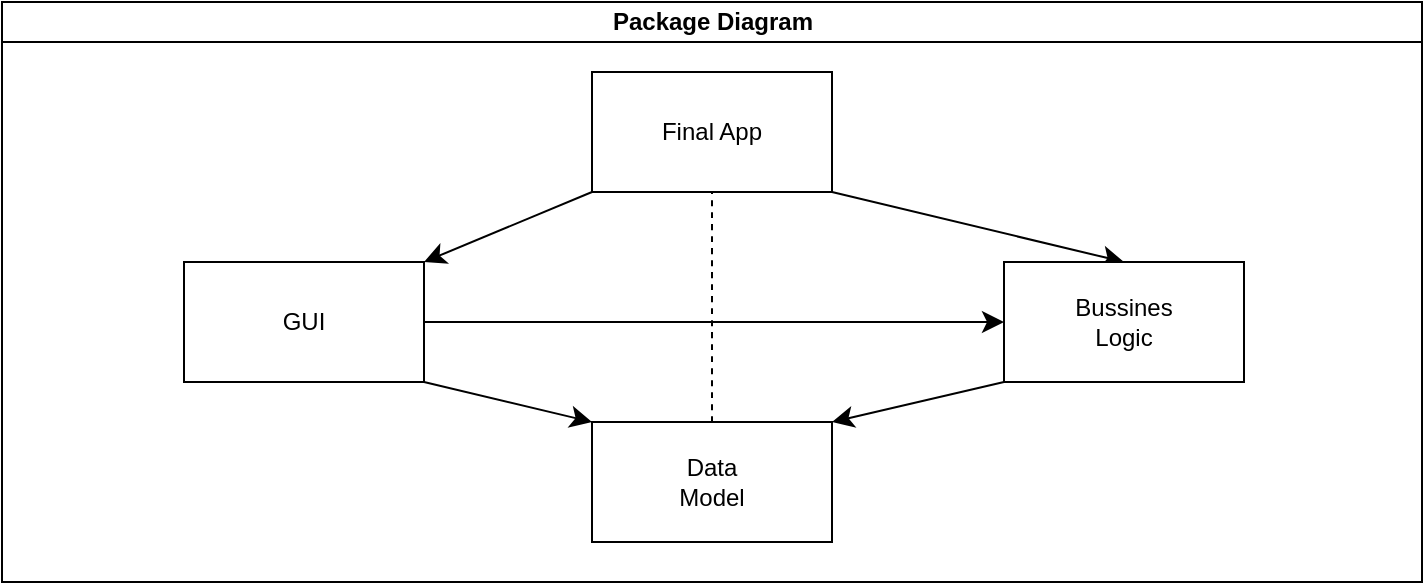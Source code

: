 <mxfile version="26.1.0">
  <diagram id="prtHgNgQTEPvFCAcTncT" name="Page-1">
    <mxGraphModel dx="724" dy="931" grid="1" gridSize="10" guides="1" tooltips="1" connect="1" arrows="1" fold="1" page="1" pageScale="1" pageWidth="827" pageHeight="1169" math="0" shadow="0">
      <root>
        <mxCell id="0" />
        <mxCell id="1" parent="0" />
        <mxCell id="dNxyNK7c78bLwvsdeMH5-11" value="Package Diagram" style="swimlane;html=1;startSize=20;horizontal=1;containerType=tree;glass=0;" parent="1" vertex="1">
          <mxGeometry x="59" y="90" width="710" height="290" as="geometry" />
        </mxCell>
        <mxCell id="SeNkFIjBgX9nJqlt8MPv-3" style="edgeStyle=none;curved=1;rounded=0;orthogonalLoop=1;jettySize=auto;html=1;exitX=1;exitY=0.75;exitDx=0;exitDy=0;fontSize=12;startSize=8;endSize=8;" edge="1" parent="dNxyNK7c78bLwvsdeMH5-11" source="SeNkFIjBgX9nJqlt8MPv-1" target="SeNkFIjBgX9nJqlt8MPv-2">
          <mxGeometry relative="1" as="geometry" />
        </mxCell>
        <mxCell id="SeNkFIjBgX9nJqlt8MPv-6" style="edgeStyle=none;curved=1;rounded=0;orthogonalLoop=1;jettySize=auto;html=1;exitX=0;exitY=1;exitDx=0;exitDy=0;entryX=1;entryY=0;entryDx=0;entryDy=0;fontSize=12;startSize=8;endSize=8;" edge="1" parent="dNxyNK7c78bLwvsdeMH5-11" source="SeNkFIjBgX9nJqlt8MPv-1" target="SeNkFIjBgX9nJqlt8MPv-4">
          <mxGeometry relative="1" as="geometry" />
        </mxCell>
        <mxCell id="SeNkFIjBgX9nJqlt8MPv-16" style="edgeStyle=none;curved=1;rounded=0;orthogonalLoop=1;jettySize=auto;html=1;exitX=1;exitY=1;exitDx=0;exitDy=0;entryX=0.5;entryY=0;entryDx=0;entryDy=0;fontSize=12;startSize=8;endSize=8;" edge="1" parent="dNxyNK7c78bLwvsdeMH5-11" source="SeNkFIjBgX9nJqlt8MPv-1" target="SeNkFIjBgX9nJqlt8MPv-7">
          <mxGeometry relative="1" as="geometry" />
        </mxCell>
        <mxCell id="SeNkFIjBgX9nJqlt8MPv-1" value="" style="rounded=0;whiteSpace=wrap;html=1;" vertex="1" parent="dNxyNK7c78bLwvsdeMH5-11">
          <mxGeometry x="295" y="35" width="120" height="60" as="geometry" />
        </mxCell>
        <mxCell id="SeNkFIjBgX9nJqlt8MPv-2" value="Final App" style="text;html=1;align=center;verticalAlign=middle;whiteSpace=wrap;rounded=0;" vertex="1" parent="dNxyNK7c78bLwvsdeMH5-11">
          <mxGeometry x="325" y="50" width="60" height="30" as="geometry" />
        </mxCell>
        <mxCell id="SeNkFIjBgX9nJqlt8MPv-20" style="edgeStyle=none;curved=1;rounded=0;orthogonalLoop=1;jettySize=auto;html=1;exitX=1;exitY=1;exitDx=0;exitDy=0;entryX=0;entryY=0;entryDx=0;entryDy=0;fontSize=12;startSize=8;endSize=8;" edge="1" parent="dNxyNK7c78bLwvsdeMH5-11" source="SeNkFIjBgX9nJqlt8MPv-4" target="SeNkFIjBgX9nJqlt8MPv-18">
          <mxGeometry relative="1" as="geometry" />
        </mxCell>
        <mxCell id="SeNkFIjBgX9nJqlt8MPv-4" value="" style="rounded=0;whiteSpace=wrap;html=1;" vertex="1" parent="dNxyNK7c78bLwvsdeMH5-11">
          <mxGeometry x="91" y="130" width="120" height="60" as="geometry" />
        </mxCell>
        <mxCell id="SeNkFIjBgX9nJqlt8MPv-21" style="edgeStyle=none;curved=1;rounded=0;orthogonalLoop=1;jettySize=auto;html=1;exitX=0;exitY=1;exitDx=0;exitDy=0;entryX=1;entryY=0;entryDx=0;entryDy=0;fontSize=12;startSize=8;endSize=8;" edge="1" parent="dNxyNK7c78bLwvsdeMH5-11" source="SeNkFIjBgX9nJqlt8MPv-7" target="SeNkFIjBgX9nJqlt8MPv-18">
          <mxGeometry relative="1" as="geometry" />
        </mxCell>
        <mxCell id="SeNkFIjBgX9nJqlt8MPv-7" value="" style="rounded=0;whiteSpace=wrap;html=1;" vertex="1" parent="dNxyNK7c78bLwvsdeMH5-11">
          <mxGeometry x="501" y="130" width="120" height="60" as="geometry" />
        </mxCell>
        <mxCell id="SeNkFIjBgX9nJqlt8MPv-9" value="" style="endArrow=classic;html=1;rounded=0;fontSize=12;startSize=8;endSize=8;curved=1;entryX=0;entryY=0.5;entryDx=0;entryDy=0;" edge="1" parent="dNxyNK7c78bLwvsdeMH5-11" target="SeNkFIjBgX9nJqlt8MPv-7">
          <mxGeometry width="50" height="50" relative="1" as="geometry">
            <mxPoint x="211" y="160" as="sourcePoint" />
            <mxPoint x="261" y="110" as="targetPoint" />
          </mxGeometry>
        </mxCell>
        <mxCell id="SeNkFIjBgX9nJqlt8MPv-13" value="GUI" style="text;html=1;align=center;verticalAlign=middle;whiteSpace=wrap;rounded=0;" vertex="1" parent="dNxyNK7c78bLwvsdeMH5-11">
          <mxGeometry x="121" y="145" width="60" height="30" as="geometry" />
        </mxCell>
        <mxCell id="SeNkFIjBgX9nJqlt8MPv-14" value="Bussines Logic" style="text;html=1;align=center;verticalAlign=middle;whiteSpace=wrap;rounded=0;" vertex="1" parent="dNxyNK7c78bLwvsdeMH5-11">
          <mxGeometry x="531" y="145" width="60" height="30" as="geometry" />
        </mxCell>
        <mxCell id="SeNkFIjBgX9nJqlt8MPv-18" value="" style="rounded=0;whiteSpace=wrap;html=1;" vertex="1" parent="dNxyNK7c78bLwvsdeMH5-11">
          <mxGeometry x="295" y="210" width="120" height="60" as="geometry" />
        </mxCell>
        <mxCell id="SeNkFIjBgX9nJqlt8MPv-19" value="Data Model" style="text;html=1;align=center;verticalAlign=middle;whiteSpace=wrap;rounded=0;" vertex="1" parent="dNxyNK7c78bLwvsdeMH5-11">
          <mxGeometry x="325" y="225" width="60" height="30" as="geometry" />
        </mxCell>
        <mxCell id="SeNkFIjBgX9nJqlt8MPv-25" value="" style="endArrow=none;dashed=1;html=1;rounded=0;fontSize=12;startSize=8;endSize=8;curved=1;entryX=0.5;entryY=1;entryDx=0;entryDy=0;exitX=0.5;exitY=0;exitDx=0;exitDy=0;" edge="1" parent="dNxyNK7c78bLwvsdeMH5-11" source="SeNkFIjBgX9nJqlt8MPv-18" target="SeNkFIjBgX9nJqlt8MPv-1">
          <mxGeometry width="50" height="50" relative="1" as="geometry">
            <mxPoint x="351" y="210" as="sourcePoint" />
            <mxPoint x="401" y="160" as="targetPoint" />
          </mxGeometry>
        </mxCell>
      </root>
    </mxGraphModel>
  </diagram>
</mxfile>
